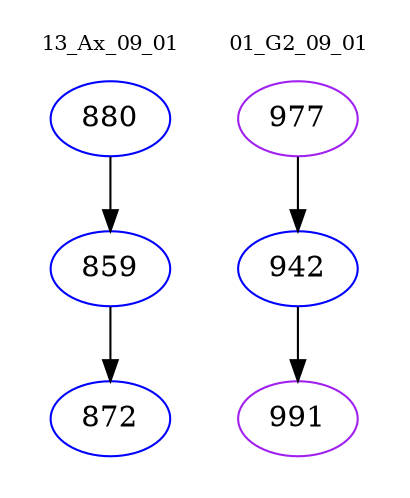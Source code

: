 digraph{
subgraph cluster_0 {
color = white
label = "13_Ax_09_01";
fontsize=10;
T0_880 [label="880", color="blue"]
T0_880 -> T0_859 [color="black"]
T0_859 [label="859", color="blue"]
T0_859 -> T0_872 [color="black"]
T0_872 [label="872", color="blue"]
}
subgraph cluster_1 {
color = white
label = "01_G2_09_01";
fontsize=10;
T1_977 [label="977", color="purple"]
T1_977 -> T1_942 [color="black"]
T1_942 [label="942", color="blue"]
T1_942 -> T1_991 [color="black"]
T1_991 [label="991", color="purple"]
}
}
